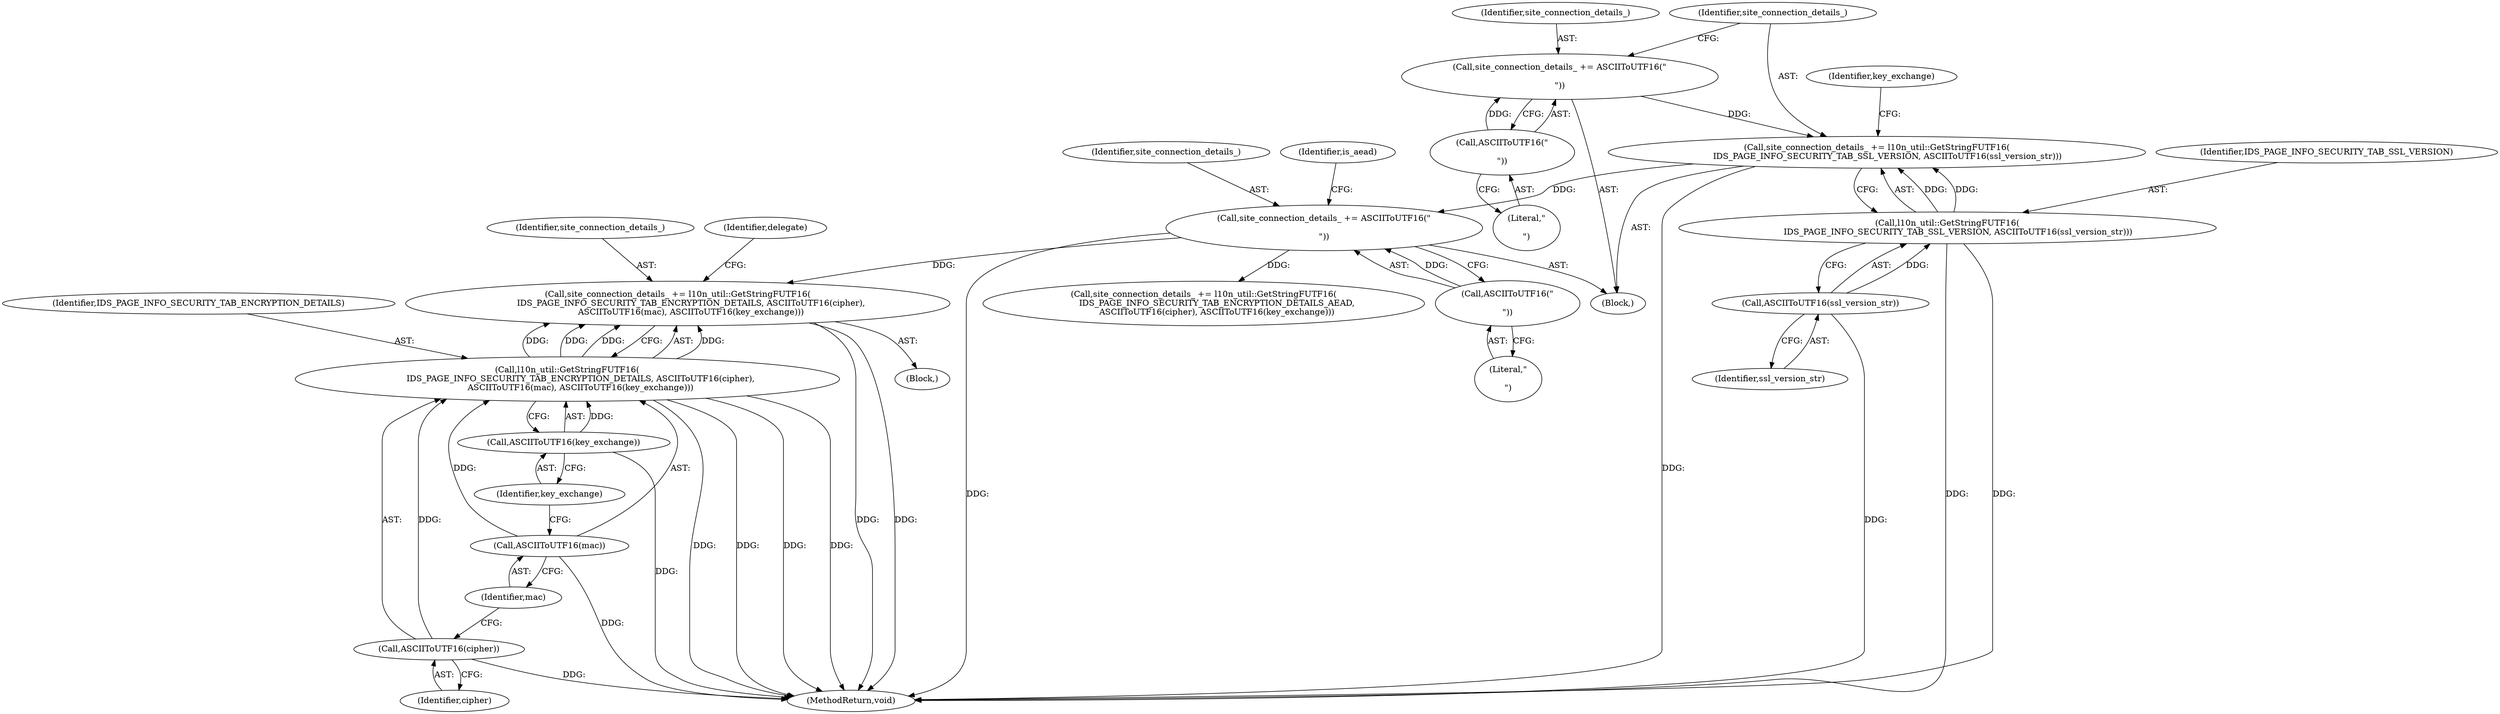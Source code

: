 digraph "0_Chrome_7cde8513c12a6e8ec5d1d1eb1cfd078d9adad3ef@API" {
"1000601" [label="(Call,site_connection_details_ += l10n_util::GetStringFUTF16(\n          IDS_PAGE_INFO_SECURITY_TAB_ENCRYPTION_DETAILS, ASCIIToUTF16(cipher),\n          ASCIIToUTF16(mac), ASCIIToUTF16(key_exchange)))"];
"1000603" [label="(Call,l10n_util::GetStringFUTF16(\n          IDS_PAGE_INFO_SECURITY_TAB_ENCRYPTION_DETAILS, ASCIIToUTF16(cipher),\n          ASCIIToUTF16(mac), ASCIIToUTF16(key_exchange)))"];
"1000605" [label="(Call,ASCIIToUTF16(cipher))"];
"1000607" [label="(Call,ASCIIToUTF16(mac))"];
"1000609" [label="(Call,ASCIIToUTF16(key_exchange))"];
"1000567" [label="(Call,site_connection_details_ += ASCIIToUTF16(\"\n\n\"))"];
"1000569" [label="(Call,ASCIIToUTF16(\"\n\n\"))"];
"1000544" [label="(Call,site_connection_details_ += l10n_util::GetStringFUTF16(\n        IDS_PAGE_INFO_SECURITY_TAB_SSL_VERSION, ASCIIToUTF16(ssl_version_str)))"];
"1000546" [label="(Call,l10n_util::GetStringFUTF16(\n        IDS_PAGE_INFO_SECURITY_TAB_SSL_VERSION, ASCIIToUTF16(ssl_version_str)))"];
"1000548" [label="(Call,ASCIIToUTF16(ssl_version_str))"];
"1000540" [label="(Call,site_connection_details_ += ASCIIToUTF16(\"\n\n\"))"];
"1000542" [label="(Call,ASCIIToUTF16(\"\n\n\"))"];
"1000572" [label="(Identifier,is_aead)"];
"1000570" [label="(Literal,\"\n\n\")"];
"1000602" [label="(Identifier,site_connection_details_)"];
"1000610" [label="(Identifier,key_exchange)"];
"1000603" [label="(Call,l10n_util::GetStringFUTF16(\n          IDS_PAGE_INFO_SECURITY_TAB_ENCRYPTION_DETAILS, ASCIIToUTF16(cipher),\n          ASCIIToUTF16(mac), ASCIIToUTF16(key_exchange)))"];
"1000540" [label="(Call,site_connection_details_ += ASCIIToUTF16(\"\n\n\"))"];
"1000545" [label="(Identifier,site_connection_details_)"];
"1000600" [label="(Block,)"];
"1000628" [label="(MethodReturn,void)"];
"1000604" [label="(Identifier,IDS_PAGE_INFO_SECURITY_TAB_ENCRYPTION_DETAILS)"];
"1000527" [label="(Block,)"];
"1000546" [label="(Call,l10n_util::GetStringFUTF16(\n        IDS_PAGE_INFO_SECURITY_TAB_SSL_VERSION, ASCIIToUTF16(ssl_version_str)))"];
"1000609" [label="(Call,ASCIIToUTF16(key_exchange))"];
"1000542" [label="(Call,ASCIIToUTF16(\"\n\n\"))"];
"1000591" [label="(Call,site_connection_details_ += l10n_util::GetStringFUTF16(\n          IDS_PAGE_INFO_SECURITY_TAB_ENCRYPTION_DETAILS_AEAD,\n          ASCIIToUTF16(cipher), ASCIIToUTF16(key_exchange)))"];
"1000548" [label="(Call,ASCIIToUTF16(ssl_version_str))"];
"1000557" [label="(Identifier,key_exchange)"];
"1000608" [label="(Identifier,mac)"];
"1000567" [label="(Call,site_connection_details_ += ASCIIToUTF16(\"\n\n\"))"];
"1000544" [label="(Call,site_connection_details_ += l10n_util::GetStringFUTF16(\n        IDS_PAGE_INFO_SECURITY_TAB_SSL_VERSION, ASCIIToUTF16(ssl_version_str)))"];
"1000541" [label="(Identifier,site_connection_details_)"];
"1000549" [label="(Identifier,ssl_version_str)"];
"1000613" [label="(Identifier,delegate)"];
"1000547" [label="(Identifier,IDS_PAGE_INFO_SECURITY_TAB_SSL_VERSION)"];
"1000601" [label="(Call,site_connection_details_ += l10n_util::GetStringFUTF16(\n          IDS_PAGE_INFO_SECURITY_TAB_ENCRYPTION_DETAILS, ASCIIToUTF16(cipher),\n          ASCIIToUTF16(mac), ASCIIToUTF16(key_exchange)))"];
"1000543" [label="(Literal,\"\n\n\")"];
"1000607" [label="(Call,ASCIIToUTF16(mac))"];
"1000606" [label="(Identifier,cipher)"];
"1000605" [label="(Call,ASCIIToUTF16(cipher))"];
"1000569" [label="(Call,ASCIIToUTF16(\"\n\n\"))"];
"1000568" [label="(Identifier,site_connection_details_)"];
"1000601" -> "1000600"  [label="AST: "];
"1000601" -> "1000603"  [label="CFG: "];
"1000602" -> "1000601"  [label="AST: "];
"1000603" -> "1000601"  [label="AST: "];
"1000613" -> "1000601"  [label="CFG: "];
"1000601" -> "1000628"  [label="DDG: "];
"1000601" -> "1000628"  [label="DDG: "];
"1000603" -> "1000601"  [label="DDG: "];
"1000603" -> "1000601"  [label="DDG: "];
"1000603" -> "1000601"  [label="DDG: "];
"1000603" -> "1000601"  [label="DDG: "];
"1000567" -> "1000601"  [label="DDG: "];
"1000603" -> "1000609"  [label="CFG: "];
"1000604" -> "1000603"  [label="AST: "];
"1000605" -> "1000603"  [label="AST: "];
"1000607" -> "1000603"  [label="AST: "];
"1000609" -> "1000603"  [label="AST: "];
"1000603" -> "1000628"  [label="DDG: "];
"1000603" -> "1000628"  [label="DDG: "];
"1000603" -> "1000628"  [label="DDG: "];
"1000603" -> "1000628"  [label="DDG: "];
"1000605" -> "1000603"  [label="DDG: "];
"1000607" -> "1000603"  [label="DDG: "];
"1000609" -> "1000603"  [label="DDG: "];
"1000605" -> "1000606"  [label="CFG: "];
"1000606" -> "1000605"  [label="AST: "];
"1000608" -> "1000605"  [label="CFG: "];
"1000605" -> "1000628"  [label="DDG: "];
"1000607" -> "1000608"  [label="CFG: "];
"1000608" -> "1000607"  [label="AST: "];
"1000610" -> "1000607"  [label="CFG: "];
"1000607" -> "1000628"  [label="DDG: "];
"1000609" -> "1000610"  [label="CFG: "];
"1000610" -> "1000609"  [label="AST: "];
"1000609" -> "1000628"  [label="DDG: "];
"1000567" -> "1000527"  [label="AST: "];
"1000567" -> "1000569"  [label="CFG: "];
"1000568" -> "1000567"  [label="AST: "];
"1000569" -> "1000567"  [label="AST: "];
"1000572" -> "1000567"  [label="CFG: "];
"1000567" -> "1000628"  [label="DDG: "];
"1000569" -> "1000567"  [label="DDG: "];
"1000544" -> "1000567"  [label="DDG: "];
"1000567" -> "1000591"  [label="DDG: "];
"1000569" -> "1000570"  [label="CFG: "];
"1000570" -> "1000569"  [label="AST: "];
"1000544" -> "1000527"  [label="AST: "];
"1000544" -> "1000546"  [label="CFG: "];
"1000545" -> "1000544"  [label="AST: "];
"1000546" -> "1000544"  [label="AST: "];
"1000557" -> "1000544"  [label="CFG: "];
"1000544" -> "1000628"  [label="DDG: "];
"1000546" -> "1000544"  [label="DDG: "];
"1000546" -> "1000544"  [label="DDG: "];
"1000540" -> "1000544"  [label="DDG: "];
"1000546" -> "1000548"  [label="CFG: "];
"1000547" -> "1000546"  [label="AST: "];
"1000548" -> "1000546"  [label="AST: "];
"1000546" -> "1000628"  [label="DDG: "];
"1000546" -> "1000628"  [label="DDG: "];
"1000548" -> "1000546"  [label="DDG: "];
"1000548" -> "1000549"  [label="CFG: "];
"1000549" -> "1000548"  [label="AST: "];
"1000548" -> "1000628"  [label="DDG: "];
"1000540" -> "1000527"  [label="AST: "];
"1000540" -> "1000542"  [label="CFG: "];
"1000541" -> "1000540"  [label="AST: "];
"1000542" -> "1000540"  [label="AST: "];
"1000545" -> "1000540"  [label="CFG: "];
"1000542" -> "1000540"  [label="DDG: "];
"1000542" -> "1000543"  [label="CFG: "];
"1000543" -> "1000542"  [label="AST: "];
}
